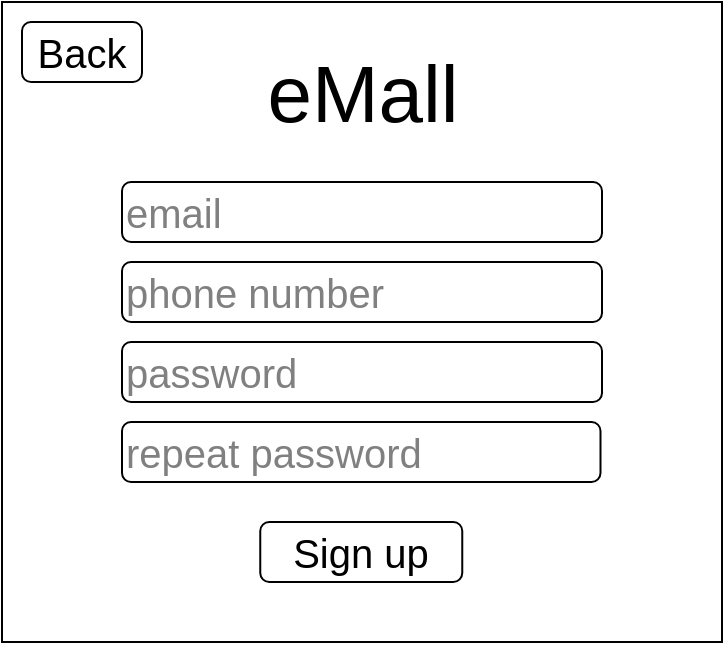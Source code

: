 <mxfile version="20.6.2" type="device"><diagram id="_gg9eRoXJpZ1KPsWaCFE" name="Page-1"><mxGraphModel dx="946" dy="543" grid="1" gridSize="10" guides="1" tooltips="1" connect="1" arrows="1" fold="1" page="1" pageScale="1" pageWidth="827" pageHeight="1169" math="0" shadow="0"><root><mxCell id="0"/><mxCell id="1" parent="0"/><mxCell id="m1bmyoxZ640nbLZtkMWV-7" value="" style="rounded=0;whiteSpace=wrap;html=1;fontSize=20;" parent="1" vertex="1"><mxGeometry x="240" width="360" height="320" as="geometry"/></mxCell><mxCell id="m1bmyoxZ640nbLZtkMWV-2" value="&lt;font style=&quot;font-size: 40px;&quot;&gt;eMall&lt;/font&gt;" style="text;html=1;strokeColor=none;fillColor=none;align=center;verticalAlign=middle;whiteSpace=wrap;rounded=0;" parent="1" vertex="1"><mxGeometry x="359.5" y="10" width="121" height="70" as="geometry"/></mxCell><mxCell id="m1bmyoxZ640nbLZtkMWV-4" value="Sign up" style="rounded=1;whiteSpace=wrap;html=1;fontSize=20;" parent="1" vertex="1"><mxGeometry x="369.13" y="260" width="101" height="30" as="geometry"/></mxCell><mxCell id="m1bmyoxZ640nbLZtkMWV-5" value="&lt;font color=&quot;#808080&quot;&gt;email&lt;/font&gt;" style="rounded=1;whiteSpace=wrap;html=1;fontSize=20;align=left;" parent="1" vertex="1"><mxGeometry x="300" y="90" width="240" height="30" as="geometry"/></mxCell><mxCell id="m1bmyoxZ640nbLZtkMWV-6" value="&lt;font color=&quot;#808080&quot;&gt;password&lt;/font&gt;" style="rounded=1;whiteSpace=wrap;html=1;fontSize=20;align=left;" parent="1" vertex="1"><mxGeometry x="300" y="170" width="240" height="30" as="geometry"/></mxCell><mxCell id="m1bmyoxZ640nbLZtkMWV-8" value="&lt;font color=&quot;#808080&quot;&gt;repeat password&lt;/font&gt;" style="rounded=1;whiteSpace=wrap;html=1;fontSize=20;align=left;" parent="1" vertex="1"><mxGeometry x="300" y="210" width="239.25" height="30" as="geometry"/></mxCell><mxCell id="m1bmyoxZ640nbLZtkMWV-10" value="&lt;font color=&quot;#808080&quot;&gt;phone number&lt;/font&gt;" style="rounded=1;whiteSpace=wrap;html=1;fontSize=20;align=left;" parent="1" vertex="1"><mxGeometry x="300" y="130" width="240" height="30" as="geometry"/></mxCell><mxCell id="MBBAkqhVIoj30OoBT2g3-6" value="&lt;font style=&quot;font-size: 20px;&quot;&gt;Back&lt;/font&gt;" style="rounded=1;whiteSpace=wrap;html=1;" vertex="1" parent="1"><mxGeometry x="250" y="10" width="60" height="30" as="geometry"/></mxCell></root></mxGraphModel></diagram></mxfile>